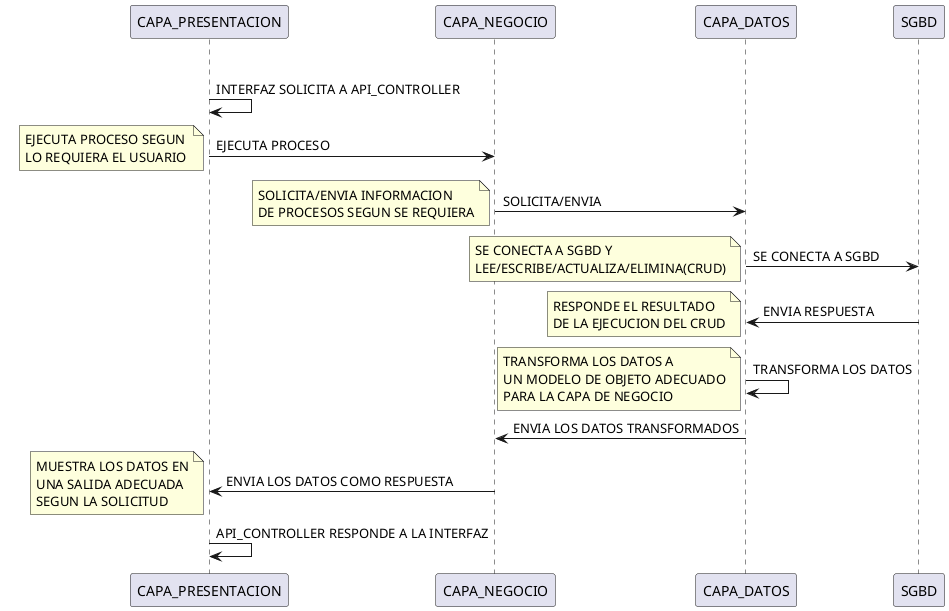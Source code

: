 @startuml LOGICA DE LA N-CAPAS
participant CAPA_PRESENTACION
participant CAPA_NEGOCIO
participant CAPA_DATOS
participant SGBD
alt LOGICA DE PRESENTACION
CAPA_PRESENTACION -> CAPA_PRESENTACION: INTERFAZ SOLICITA A API_CONTROLLER
CAPA_PRESENTACION -> CAPA_NEGOCIO: EJECUTA PROCESO
note left
    EJECUTA PROCESO SEGUN 
    LO REQUIERA EL USUARIO
end note
CAPA_NEGOCIO -> CAPA_DATOS: SOLICITA/ENVIA
note left
    SOLICITA/ENVIA INFORMACION 
    DE PROCESOS SEGUN SE REQUIERA
end note
CAPA_DATOS -> SGBD: SE CONECTA A SGBD
note left
    SE CONECTA A SGBD Y
    LEE/ESCRIBE/ACTUALIZA/ELIMINA(CRUD)
end note
SGBD -> CAPA_DATOS: ENVIA RESPUESTA
note left
    RESPONDE EL RESULTADO
    DE LA EJECUCION DEL CRUD
end note
CAPA_DATOS -> CAPA_DATOS: TRANSFORMA LOS DATOS
note left
    TRANSFORMA LOS DATOS A
    UN MODELO DE OBJETO ADECUADO
    PARA LA CAPA DE NEGOCIO
end note
CAPA_DATOS -> CAPA_NEGOCIO: ENVIA LOS DATOS TRANSFORMADOS
CAPA_NEGOCIO -> CAPA_PRESENTACION: ENVIA LOS DATOS COMO RESPUESTA
note left
    MUESTRA LOS DATOS EN
    UNA SALIDA ADECUADA
    SEGUN LA SOLICITUD
end note
CAPA_PRESENTACION -> CAPA_PRESENTACION: API_CONTROLLER RESPONDE A LA INTERFAZ
@enduml